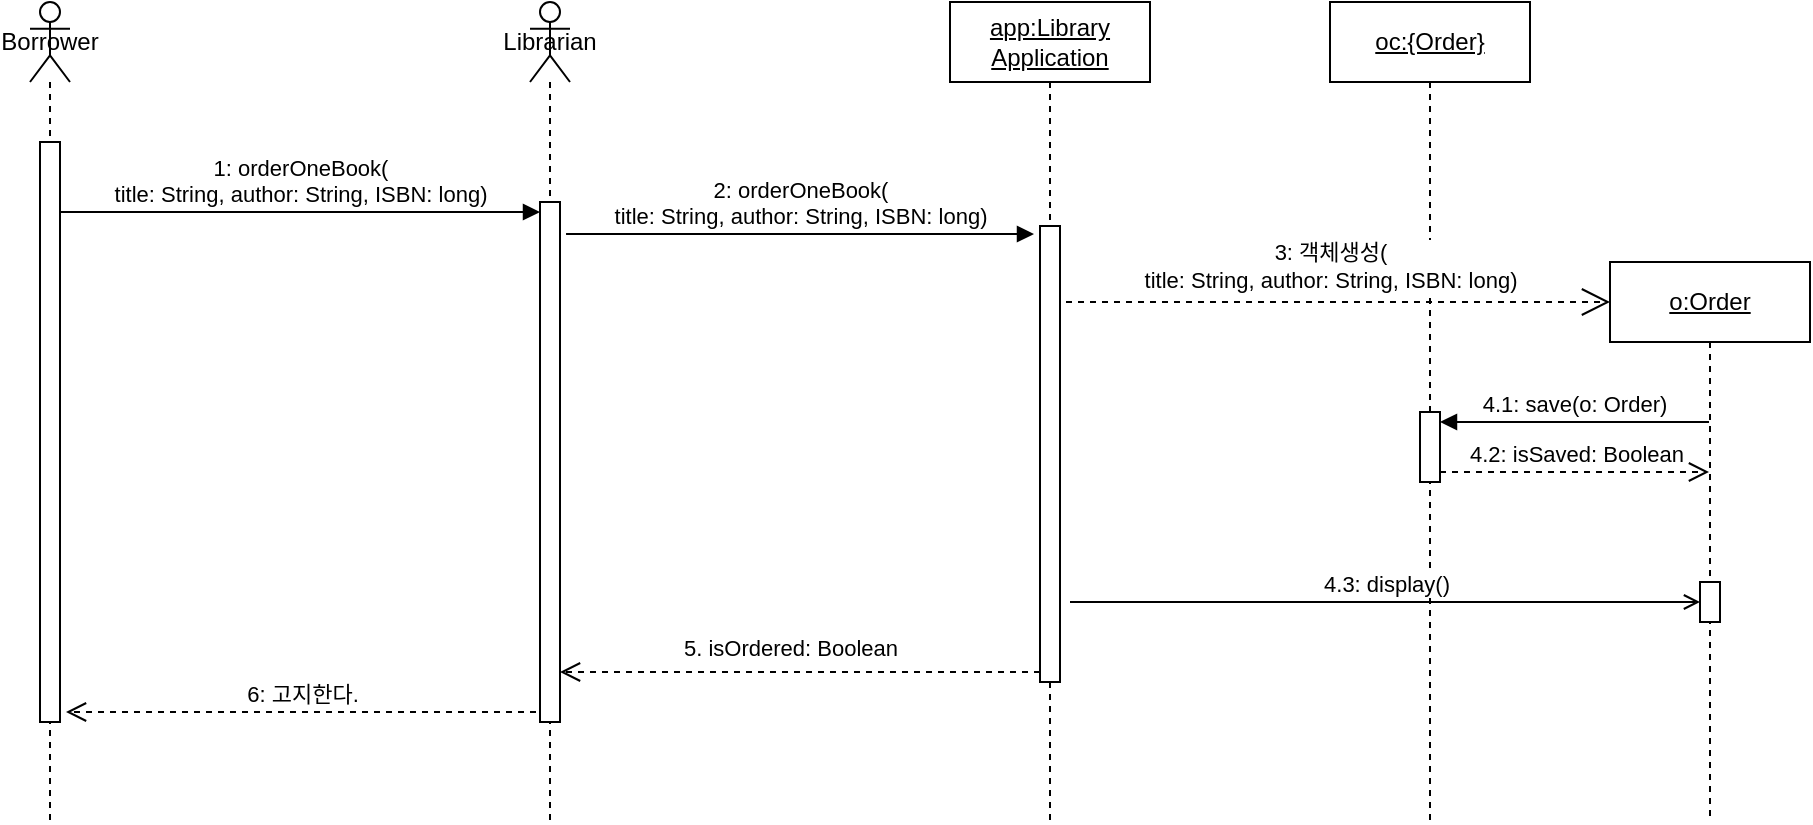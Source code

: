 <mxfile version="22.1.5" type="google">
  <diagram name="Page-1" id="13e1069c-82ec-6db2-03f1-153e76fe0fe0">
    <mxGraphModel grid="1" page="1" gridSize="10" guides="1" tooltips="1" connect="1" arrows="1" fold="1" pageScale="1" pageWidth="1100" pageHeight="850" background="none" math="0" shadow="0">
      <root>
        <mxCell id="0" />
        <mxCell id="1" parent="0" />
        <mxCell id="uYPOjE27LP6-1Nn6hJa9-1" value="Borrower" style="shape=umlLifeline;perimeter=lifelinePerimeter;whiteSpace=wrap;html=1;container=1;dropTarget=0;collapsible=0;recursiveResize=0;outlineConnect=0;portConstraint=eastwest;newEdgeStyle={&quot;curved&quot;:0,&quot;rounded&quot;:0};participant=umlActor;" vertex="1" parent="1">
          <mxGeometry x="30" y="70" width="20" height="410" as="geometry" />
        </mxCell>
        <mxCell id="uYPOjE27LP6-1Nn6hJa9-6" value="" style="html=1;points=[[0,0,0,0,5],[0,1,0,0,-5],[1,0,0,0,5],[1,1,0,0,-5]];perimeter=orthogonalPerimeter;outlineConnect=0;targetShapes=umlLifeline;portConstraint=eastwest;newEdgeStyle={&quot;curved&quot;:0,&quot;rounded&quot;:0};" vertex="1" parent="uYPOjE27LP6-1Nn6hJa9-1">
          <mxGeometry x="5" y="70" width="10" height="290" as="geometry" />
        </mxCell>
        <mxCell id="uYPOjE27LP6-1Nn6hJa9-3" value="Librarian&lt;br&gt;" style="shape=umlLifeline;perimeter=lifelinePerimeter;whiteSpace=wrap;html=1;container=1;dropTarget=0;collapsible=0;recursiveResize=0;outlineConnect=0;portConstraint=eastwest;newEdgeStyle={&quot;curved&quot;:0,&quot;rounded&quot;:0};participant=umlActor;" vertex="1" parent="1">
          <mxGeometry x="280" y="70" width="20" height="410" as="geometry" />
        </mxCell>
        <mxCell id="uYPOjE27LP6-1Nn6hJa9-19" value="" style="html=1;points=[[0,0,0,0,5],[0,1,0,0,-5],[1,0,0,0,5],[1,1,0,0,-5]];perimeter=orthogonalPerimeter;outlineConnect=0;targetShapes=umlLifeline;portConstraint=eastwest;newEdgeStyle={&quot;curved&quot;:0,&quot;rounded&quot;:0};" vertex="1" parent="uYPOjE27LP6-1Nn6hJa9-3">
          <mxGeometry x="5" y="100" width="10" height="260" as="geometry" />
        </mxCell>
        <mxCell id="uYPOjE27LP6-1Nn6hJa9-4" value="&lt;u&gt;app:Library&lt;br&gt;Application&lt;/u&gt;" style="shape=umlLifeline;perimeter=lifelinePerimeter;whiteSpace=wrap;html=1;container=1;dropTarget=0;collapsible=0;recursiveResize=0;outlineConnect=0;portConstraint=eastwest;newEdgeStyle={&quot;curved&quot;:0,&quot;rounded&quot;:0};" vertex="1" parent="1">
          <mxGeometry x="490" y="70" width="100" height="410" as="geometry" />
        </mxCell>
        <mxCell id="uYPOjE27LP6-1Nn6hJa9-22" value="" style="html=1;points=[[0,0,0,0,5],[0,1,0,0,-5],[1,0,0,0,5],[1,1,0,0,-5]];perimeter=orthogonalPerimeter;outlineConnect=0;targetShapes=umlLifeline;portConstraint=eastwest;newEdgeStyle={&quot;curved&quot;:0,&quot;rounded&quot;:0};" vertex="1" parent="uYPOjE27LP6-1Nn6hJa9-4">
          <mxGeometry x="45" y="112" width="10" height="228" as="geometry" />
        </mxCell>
        <mxCell id="uYPOjE27LP6-1Nn6hJa9-5" value="&lt;u&gt;oc:{Order}&lt;/u&gt;" style="shape=umlLifeline;perimeter=lifelinePerimeter;whiteSpace=wrap;html=1;container=1;dropTarget=0;collapsible=0;recursiveResize=0;outlineConnect=0;portConstraint=eastwest;newEdgeStyle={&quot;curved&quot;:0,&quot;rounded&quot;:0};" vertex="1" parent="1">
          <mxGeometry x="680" y="70" width="100" height="410" as="geometry" />
        </mxCell>
        <mxCell id="uYPOjE27LP6-1Nn6hJa9-30" value="" style="html=1;points=[[0,0,0,0,5],[0,1,0,0,-5],[1,0,0,0,5],[1,1,0,0,-5]];perimeter=orthogonalPerimeter;outlineConnect=0;targetShapes=umlLifeline;portConstraint=eastwest;newEdgeStyle={&quot;curved&quot;:0,&quot;rounded&quot;:0};" vertex="1" parent="uYPOjE27LP6-1Nn6hJa9-5">
          <mxGeometry x="45" y="205" width="10" height="35" as="geometry" />
        </mxCell>
        <mxCell id="uYPOjE27LP6-1Nn6hJa9-20" value="1: orderOneBook(&lt;br&gt;title: String, author: String, ISBN: long)" style="html=1;verticalAlign=bottom;endArrow=block;curved=0;rounded=0;entryX=0;entryY=0;entryDx=0;entryDy=5;" edge="1" parent="1" source="uYPOjE27LP6-1Nn6hJa9-6" target="uYPOjE27LP6-1Nn6hJa9-19">
          <mxGeometry relative="1" as="geometry">
            <mxPoint x="215" y="145" as="sourcePoint" />
          </mxGeometry>
        </mxCell>
        <mxCell id="uYPOjE27LP6-1Nn6hJa9-21" value="6: 고지한다." style="html=1;verticalAlign=bottom;endArrow=open;dashed=1;endSize=8;curved=0;rounded=0;exitX=0;exitY=1;exitDx=0;exitDy=-5;" edge="1" parent="1">
          <mxGeometry relative="1" as="geometry">
            <mxPoint x="48" y="425" as="targetPoint" />
            <mxPoint x="283" y="425" as="sourcePoint" />
          </mxGeometry>
        </mxCell>
        <mxCell id="uYPOjE27LP6-1Nn6hJa9-23" value="2: orderOneBook(&lt;br&gt;title: String, author: String, ISBN: long)" style="html=1;verticalAlign=bottom;endArrow=block;curved=0;rounded=0;" edge="1" parent="1">
          <mxGeometry relative="1" as="geometry">
            <mxPoint x="298.024" y="186" as="sourcePoint" />
            <mxPoint x="532" y="186" as="targetPoint" />
          </mxGeometry>
        </mxCell>
        <mxCell id="uYPOjE27LP6-1Nn6hJa9-24" value="" style="html=1;verticalAlign=bottom;endArrow=open;dashed=1;endSize=8;curved=0;rounded=0;exitX=0;exitY=1;exitDx=0;exitDy=-5;" edge="1" parent="1" source="uYPOjE27LP6-1Nn6hJa9-22" target="uYPOjE27LP6-1Nn6hJa9-19">
          <mxGeometry relative="1" as="geometry">
            <mxPoint x="465" y="257" as="targetPoint" />
          </mxGeometry>
        </mxCell>
        <mxCell id="uYPOjE27LP6-1Nn6hJa9-36" value="5. isOrdered: Boolean" style="edgeLabel;html=1;align=center;verticalAlign=middle;resizable=0;points=[];" connectable="0" vertex="1" parent="uYPOjE27LP6-1Nn6hJa9-24">
          <mxGeometry x="0.158" y="-2" relative="1" as="geometry">
            <mxPoint x="14" y="-10" as="offset" />
          </mxGeometry>
        </mxCell>
        <mxCell id="uYPOjE27LP6-1Nn6hJa9-25" value="&lt;u&gt;o:Order&lt;/u&gt;" style="shape=umlLifeline;perimeter=lifelinePerimeter;whiteSpace=wrap;html=1;container=1;dropTarget=0;collapsible=0;recursiveResize=0;outlineConnect=0;portConstraint=eastwest;newEdgeStyle={&quot;curved&quot;:0,&quot;rounded&quot;:0};" vertex="1" parent="1">
          <mxGeometry x="820" y="200" width="100" height="280" as="geometry" />
        </mxCell>
        <mxCell id="uYPOjE27LP6-1Nn6hJa9-27" value="" style="endArrow=open;dashed=1;endFill=0;endSize=12;html=1;rounded=0;" edge="1" parent="1">
          <mxGeometry width="160" relative="1" as="geometry">
            <mxPoint x="548" y="220" as="sourcePoint" />
            <mxPoint x="820" y="220" as="targetPoint" />
          </mxGeometry>
        </mxCell>
        <mxCell id="uYPOjE27LP6-1Nn6hJa9-29" value="3: 객체생성(&lt;br&gt;title: String, author: String, ISBN: long)" style="edgeLabel;html=1;align=center;verticalAlign=middle;resizable=0;points=[];" connectable="0" vertex="1" parent="uYPOjE27LP6-1Nn6hJa9-27">
          <mxGeometry x="-0.047" y="-1" relative="1" as="geometry">
            <mxPoint x="2" y="-19" as="offset" />
          </mxGeometry>
        </mxCell>
        <mxCell id="uYPOjE27LP6-1Nn6hJa9-31" value="4.1: save(o: Order)" style="html=1;verticalAlign=bottom;endArrow=block;curved=0;rounded=0;entryX=1;entryY=0;entryDx=0;entryDy=5;entryPerimeter=0;" edge="1" parent="1" source="uYPOjE27LP6-1Nn6hJa9-25" target="uYPOjE27LP6-1Nn6hJa9-30">
          <mxGeometry width="80" relative="1" as="geometry">
            <mxPoint x="640" y="290" as="sourcePoint" />
            <mxPoint x="720" y="290" as="targetPoint" />
          </mxGeometry>
        </mxCell>
        <mxCell id="uYPOjE27LP6-1Nn6hJa9-32" value="4.2: isSaved: Boolean" style="html=1;verticalAlign=bottom;endArrow=open;dashed=1;endSize=8;curved=0;rounded=0;exitX=1;exitY=1;exitDx=0;exitDy=-5;exitPerimeter=0;" edge="1" parent="1" source="uYPOjE27LP6-1Nn6hJa9-30" target="uYPOjE27LP6-1Nn6hJa9-25">
          <mxGeometry relative="1" as="geometry">
            <mxPoint x="740" y="290" as="sourcePoint" />
            <mxPoint x="640" y="290" as="targetPoint" />
          </mxGeometry>
        </mxCell>
        <mxCell id="uYPOjE27LP6-1Nn6hJa9-33" value="4.3: display()" style="html=1;verticalAlign=bottom;endArrow=open;curved=0;rounded=0;entryX=0;entryY=0.5;entryDx=0;entryDy=0;endFill=0;" edge="1" parent="1" target="uYPOjE27LP6-1Nn6hJa9-34">
          <mxGeometry width="80" relative="1" as="geometry">
            <mxPoint x="550" y="370" as="sourcePoint" />
            <mxPoint x="850" y="370" as="targetPoint" />
          </mxGeometry>
        </mxCell>
        <mxCell id="uYPOjE27LP6-1Nn6hJa9-34" value="" style="rounded=0;whiteSpace=wrap;html=1;" vertex="1" parent="1">
          <mxGeometry x="865" y="360" width="10" height="20" as="geometry" />
        </mxCell>
      </root>
    </mxGraphModel>
  </diagram>
</mxfile>
